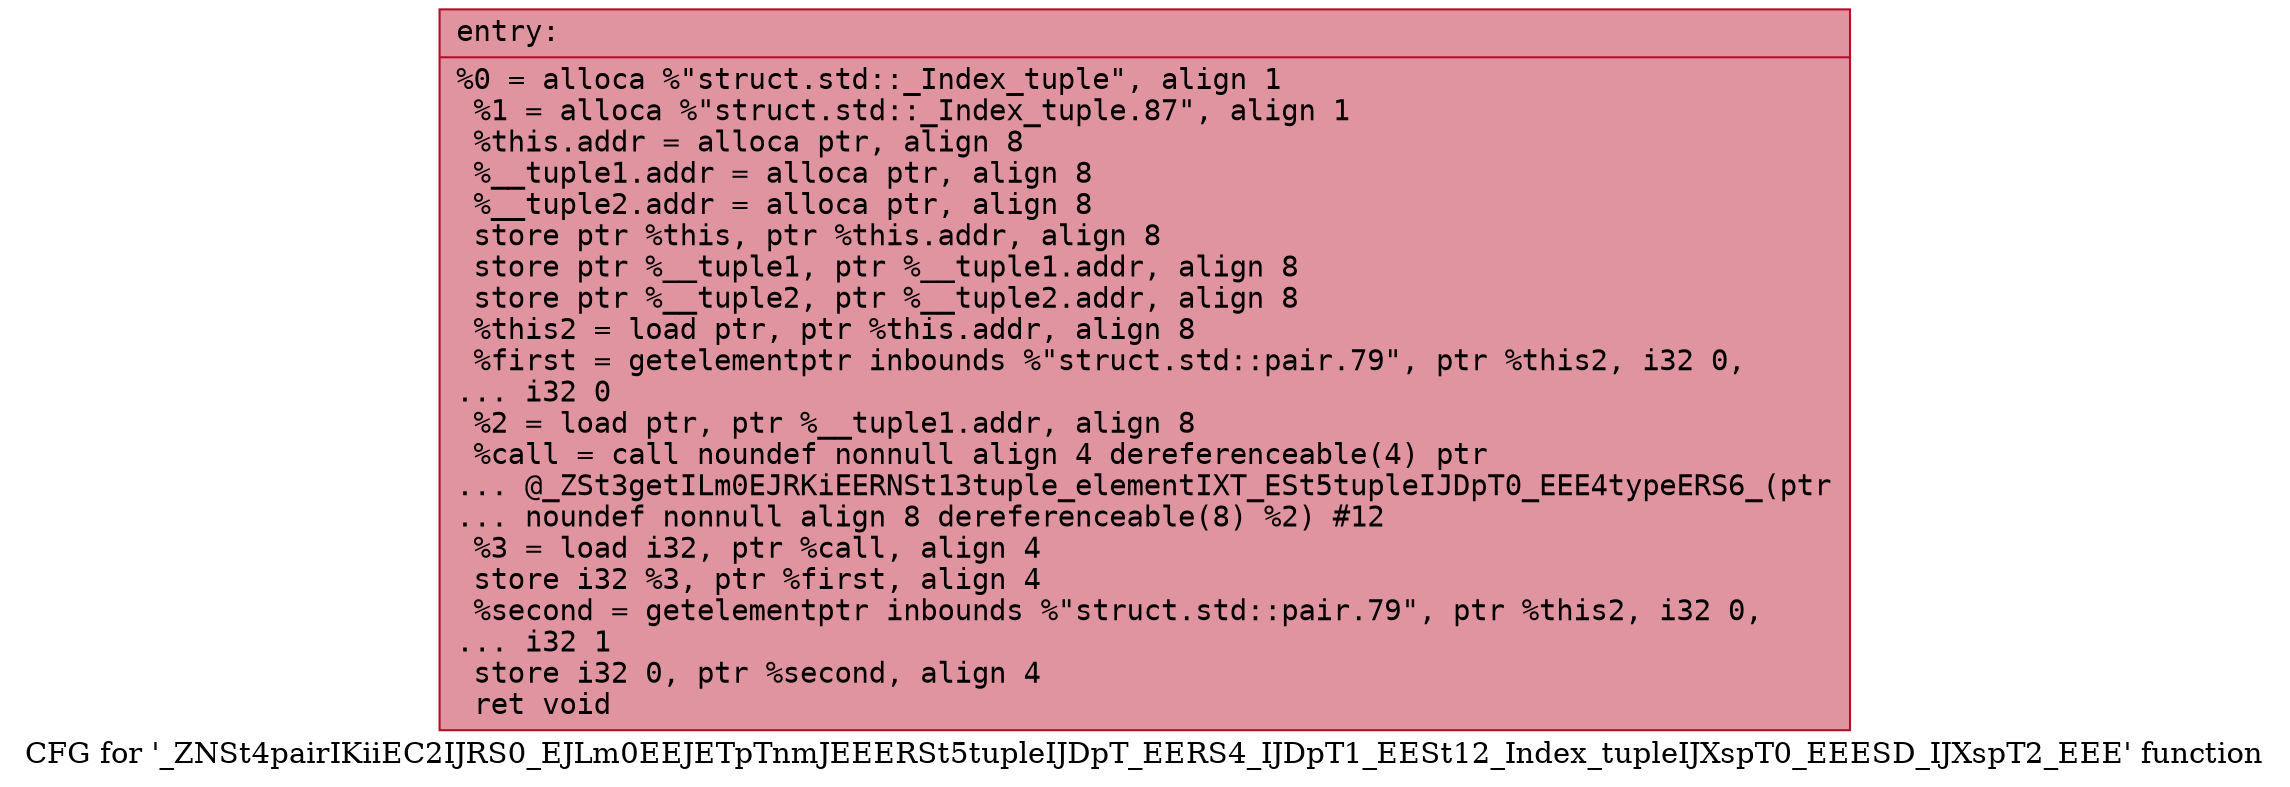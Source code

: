 digraph "CFG for '_ZNSt4pairIKiiEC2IJRS0_EJLm0EEJETpTnmJEEERSt5tupleIJDpT_EERS4_IJDpT1_EESt12_Index_tupleIJXspT0_EEESD_IJXspT2_EEE' function" {
	label="CFG for '_ZNSt4pairIKiiEC2IJRS0_EJLm0EEJETpTnmJEEERSt5tupleIJDpT_EERS4_IJDpT1_EESt12_Index_tupleIJXspT0_EEESD_IJXspT2_EEE' function";

	Node0x560dca1376b0 [shape=record,color="#b70d28ff", style=filled, fillcolor="#b70d2870" fontname="Courier",label="{entry:\l|  %0 = alloca %\"struct.std::_Index_tuple\", align 1\l  %1 = alloca %\"struct.std::_Index_tuple.87\", align 1\l  %this.addr = alloca ptr, align 8\l  %__tuple1.addr = alloca ptr, align 8\l  %__tuple2.addr = alloca ptr, align 8\l  store ptr %this, ptr %this.addr, align 8\l  store ptr %__tuple1, ptr %__tuple1.addr, align 8\l  store ptr %__tuple2, ptr %__tuple2.addr, align 8\l  %this2 = load ptr, ptr %this.addr, align 8\l  %first = getelementptr inbounds %\"struct.std::pair.79\", ptr %this2, i32 0,\l... i32 0\l  %2 = load ptr, ptr %__tuple1.addr, align 8\l  %call = call noundef nonnull align 4 dereferenceable(4) ptr\l... @_ZSt3getILm0EJRKiEERNSt13tuple_elementIXT_ESt5tupleIJDpT0_EEE4typeERS6_(ptr\l... noundef nonnull align 8 dereferenceable(8) %2) #12\l  %3 = load i32, ptr %call, align 4\l  store i32 %3, ptr %first, align 4\l  %second = getelementptr inbounds %\"struct.std::pair.79\", ptr %this2, i32 0,\l... i32 1\l  store i32 0, ptr %second, align 4\l  ret void\l}"];
}
